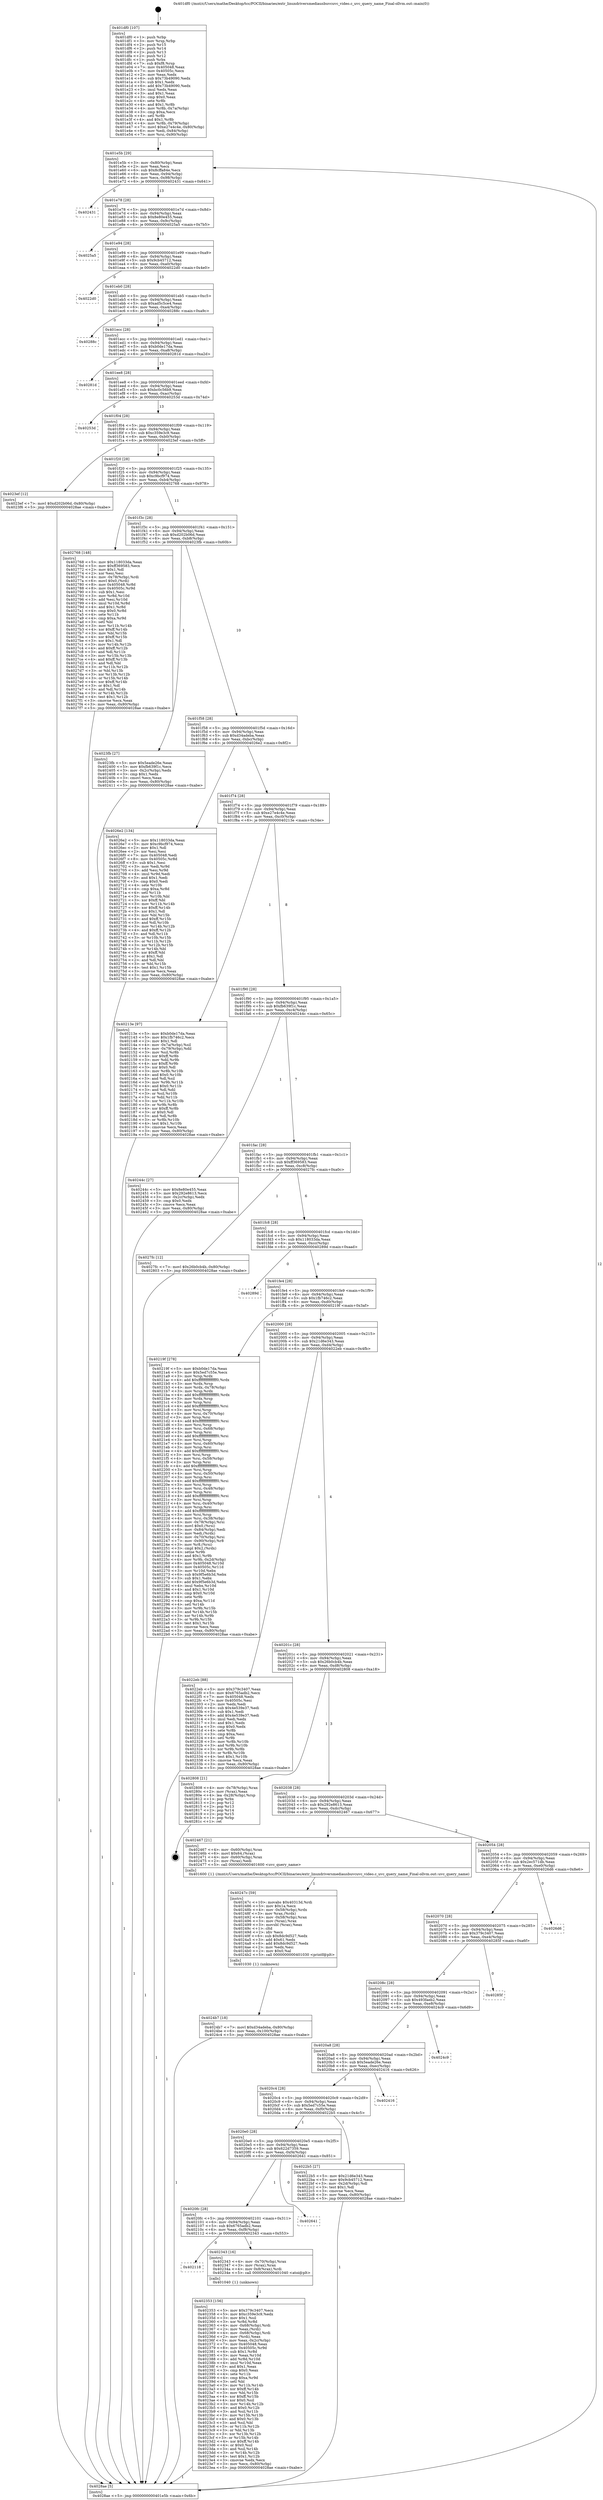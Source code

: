 digraph "0x401df0" {
  label = "0x401df0 (/mnt/c/Users/mathe/Desktop/tcc/POCII/binaries/extr_linuxdriversmediausbuvcuvc_video.c_uvc_query_name_Final-ollvm.out::main(0))"
  labelloc = "t"
  node[shape=record]

  Entry [label="",width=0.3,height=0.3,shape=circle,fillcolor=black,style=filled]
  "0x401e5b" [label="{
     0x401e5b [29]\l
     | [instrs]\l
     &nbsp;&nbsp;0x401e5b \<+3\>: mov -0x80(%rbp),%eax\l
     &nbsp;&nbsp;0x401e5e \<+2\>: mov %eax,%ecx\l
     &nbsp;&nbsp;0x401e60 \<+6\>: sub $0x8cffa84e,%ecx\l
     &nbsp;&nbsp;0x401e66 \<+6\>: mov %eax,-0x94(%rbp)\l
     &nbsp;&nbsp;0x401e6c \<+6\>: mov %ecx,-0x98(%rbp)\l
     &nbsp;&nbsp;0x401e72 \<+6\>: je 0000000000402431 \<main+0x641\>\l
  }"]
  "0x402431" [label="{
     0x402431\l
  }", style=dashed]
  "0x401e78" [label="{
     0x401e78 [28]\l
     | [instrs]\l
     &nbsp;&nbsp;0x401e78 \<+5\>: jmp 0000000000401e7d \<main+0x8d\>\l
     &nbsp;&nbsp;0x401e7d \<+6\>: mov -0x94(%rbp),%eax\l
     &nbsp;&nbsp;0x401e83 \<+5\>: sub $0x8e80e455,%eax\l
     &nbsp;&nbsp;0x401e88 \<+6\>: mov %eax,-0x9c(%rbp)\l
     &nbsp;&nbsp;0x401e8e \<+6\>: je 00000000004025a5 \<main+0x7b5\>\l
  }"]
  Exit [label="",width=0.3,height=0.3,shape=circle,fillcolor=black,style=filled,peripheries=2]
  "0x4025a5" [label="{
     0x4025a5\l
  }", style=dashed]
  "0x401e94" [label="{
     0x401e94 [28]\l
     | [instrs]\l
     &nbsp;&nbsp;0x401e94 \<+5\>: jmp 0000000000401e99 \<main+0xa9\>\l
     &nbsp;&nbsp;0x401e99 \<+6\>: mov -0x94(%rbp),%eax\l
     &nbsp;&nbsp;0x401e9f \<+5\>: sub $0x9cb45712,%eax\l
     &nbsp;&nbsp;0x401ea4 \<+6\>: mov %eax,-0xa0(%rbp)\l
     &nbsp;&nbsp;0x401eaa \<+6\>: je 00000000004022d0 \<main+0x4e0\>\l
  }"]
  "0x4024b7" [label="{
     0x4024b7 [18]\l
     | [instrs]\l
     &nbsp;&nbsp;0x4024b7 \<+7\>: movl $0xd34adeba,-0x80(%rbp)\l
     &nbsp;&nbsp;0x4024be \<+6\>: mov %eax,-0x100(%rbp)\l
     &nbsp;&nbsp;0x4024c4 \<+5\>: jmp 00000000004028ae \<main+0xabe\>\l
  }"]
  "0x4022d0" [label="{
     0x4022d0\l
  }", style=dashed]
  "0x401eb0" [label="{
     0x401eb0 [28]\l
     | [instrs]\l
     &nbsp;&nbsp;0x401eb0 \<+5\>: jmp 0000000000401eb5 \<main+0xc5\>\l
     &nbsp;&nbsp;0x401eb5 \<+6\>: mov -0x94(%rbp),%eax\l
     &nbsp;&nbsp;0x401ebb \<+5\>: sub $0xad5c5ce4,%eax\l
     &nbsp;&nbsp;0x401ec0 \<+6\>: mov %eax,-0xa4(%rbp)\l
     &nbsp;&nbsp;0x401ec6 \<+6\>: je 000000000040288c \<main+0xa9c\>\l
  }"]
  "0x40247c" [label="{
     0x40247c [59]\l
     | [instrs]\l
     &nbsp;&nbsp;0x40247c \<+10\>: movabs $0x40313d,%rdi\l
     &nbsp;&nbsp;0x402486 \<+5\>: mov $0x1a,%ecx\l
     &nbsp;&nbsp;0x40248b \<+4\>: mov -0x58(%rbp),%rdx\l
     &nbsp;&nbsp;0x40248f \<+3\>: mov %rax,(%rdx)\l
     &nbsp;&nbsp;0x402492 \<+4\>: mov -0x58(%rbp),%rax\l
     &nbsp;&nbsp;0x402496 \<+3\>: mov (%rax),%rax\l
     &nbsp;&nbsp;0x402499 \<+3\>: movsbl (%rax),%eax\l
     &nbsp;&nbsp;0x40249c \<+1\>: cltd\l
     &nbsp;&nbsp;0x40249d \<+2\>: idiv %ecx\l
     &nbsp;&nbsp;0x40249f \<+6\>: sub $0x8dc9d527,%edx\l
     &nbsp;&nbsp;0x4024a5 \<+3\>: add $0x61,%edx\l
     &nbsp;&nbsp;0x4024a8 \<+6\>: add $0x8dc9d527,%edx\l
     &nbsp;&nbsp;0x4024ae \<+2\>: mov %edx,%esi\l
     &nbsp;&nbsp;0x4024b0 \<+2\>: mov $0x0,%al\l
     &nbsp;&nbsp;0x4024b2 \<+5\>: call 0000000000401030 \<printf@plt\>\l
     | [calls]\l
     &nbsp;&nbsp;0x401030 \{1\} (unknown)\l
  }"]
  "0x40288c" [label="{
     0x40288c\l
  }", style=dashed]
  "0x401ecc" [label="{
     0x401ecc [28]\l
     | [instrs]\l
     &nbsp;&nbsp;0x401ecc \<+5\>: jmp 0000000000401ed1 \<main+0xe1\>\l
     &nbsp;&nbsp;0x401ed1 \<+6\>: mov -0x94(%rbp),%eax\l
     &nbsp;&nbsp;0x401ed7 \<+5\>: sub $0xb0de17da,%eax\l
     &nbsp;&nbsp;0x401edc \<+6\>: mov %eax,-0xa8(%rbp)\l
     &nbsp;&nbsp;0x401ee2 \<+6\>: je 000000000040281d \<main+0xa2d\>\l
  }"]
  "0x402353" [label="{
     0x402353 [156]\l
     | [instrs]\l
     &nbsp;&nbsp;0x402353 \<+5\>: mov $0x379c3407,%ecx\l
     &nbsp;&nbsp;0x402358 \<+5\>: mov $0xc359e3c9,%edx\l
     &nbsp;&nbsp;0x40235d \<+3\>: mov $0x1,%sil\l
     &nbsp;&nbsp;0x402360 \<+3\>: xor %r8d,%r8d\l
     &nbsp;&nbsp;0x402363 \<+4\>: mov -0x68(%rbp),%rdi\l
     &nbsp;&nbsp;0x402367 \<+2\>: mov %eax,(%rdi)\l
     &nbsp;&nbsp;0x402369 \<+4\>: mov -0x68(%rbp),%rdi\l
     &nbsp;&nbsp;0x40236d \<+2\>: mov (%rdi),%eax\l
     &nbsp;&nbsp;0x40236f \<+3\>: mov %eax,-0x2c(%rbp)\l
     &nbsp;&nbsp;0x402372 \<+7\>: mov 0x405048,%eax\l
     &nbsp;&nbsp;0x402379 \<+8\>: mov 0x40505c,%r9d\l
     &nbsp;&nbsp;0x402381 \<+4\>: sub $0x1,%r8d\l
     &nbsp;&nbsp;0x402385 \<+3\>: mov %eax,%r10d\l
     &nbsp;&nbsp;0x402388 \<+3\>: add %r8d,%r10d\l
     &nbsp;&nbsp;0x40238b \<+4\>: imul %r10d,%eax\l
     &nbsp;&nbsp;0x40238f \<+3\>: and $0x1,%eax\l
     &nbsp;&nbsp;0x402392 \<+3\>: cmp $0x0,%eax\l
     &nbsp;&nbsp;0x402395 \<+4\>: sete %r11b\l
     &nbsp;&nbsp;0x402399 \<+4\>: cmp $0xa,%r9d\l
     &nbsp;&nbsp;0x40239d \<+3\>: setl %bl\l
     &nbsp;&nbsp;0x4023a0 \<+3\>: mov %r11b,%r14b\l
     &nbsp;&nbsp;0x4023a3 \<+4\>: xor $0xff,%r14b\l
     &nbsp;&nbsp;0x4023a7 \<+3\>: mov %bl,%r15b\l
     &nbsp;&nbsp;0x4023aa \<+4\>: xor $0xff,%r15b\l
     &nbsp;&nbsp;0x4023ae \<+4\>: xor $0x0,%sil\l
     &nbsp;&nbsp;0x4023b2 \<+3\>: mov %r14b,%r12b\l
     &nbsp;&nbsp;0x4023b5 \<+4\>: and $0x0,%r12b\l
     &nbsp;&nbsp;0x4023b9 \<+3\>: and %sil,%r11b\l
     &nbsp;&nbsp;0x4023bc \<+3\>: mov %r15b,%r13b\l
     &nbsp;&nbsp;0x4023bf \<+4\>: and $0x0,%r13b\l
     &nbsp;&nbsp;0x4023c3 \<+3\>: and %sil,%bl\l
     &nbsp;&nbsp;0x4023c6 \<+3\>: or %r11b,%r12b\l
     &nbsp;&nbsp;0x4023c9 \<+3\>: or %bl,%r13b\l
     &nbsp;&nbsp;0x4023cc \<+3\>: xor %r13b,%r12b\l
     &nbsp;&nbsp;0x4023cf \<+3\>: or %r15b,%r14b\l
     &nbsp;&nbsp;0x4023d2 \<+4\>: xor $0xff,%r14b\l
     &nbsp;&nbsp;0x4023d6 \<+4\>: or $0x0,%sil\l
     &nbsp;&nbsp;0x4023da \<+3\>: and %sil,%r14b\l
     &nbsp;&nbsp;0x4023dd \<+3\>: or %r14b,%r12b\l
     &nbsp;&nbsp;0x4023e0 \<+4\>: test $0x1,%r12b\l
     &nbsp;&nbsp;0x4023e4 \<+3\>: cmovne %edx,%ecx\l
     &nbsp;&nbsp;0x4023e7 \<+3\>: mov %ecx,-0x80(%rbp)\l
     &nbsp;&nbsp;0x4023ea \<+5\>: jmp 00000000004028ae \<main+0xabe\>\l
  }"]
  "0x40281d" [label="{
     0x40281d\l
  }", style=dashed]
  "0x401ee8" [label="{
     0x401ee8 [28]\l
     | [instrs]\l
     &nbsp;&nbsp;0x401ee8 \<+5\>: jmp 0000000000401eed \<main+0xfd\>\l
     &nbsp;&nbsp;0x401eed \<+6\>: mov -0x94(%rbp),%eax\l
     &nbsp;&nbsp;0x401ef3 \<+5\>: sub $0xbc0c56b9,%eax\l
     &nbsp;&nbsp;0x401ef8 \<+6\>: mov %eax,-0xac(%rbp)\l
     &nbsp;&nbsp;0x401efe \<+6\>: je 000000000040253d \<main+0x74d\>\l
  }"]
  "0x402118" [label="{
     0x402118\l
  }", style=dashed]
  "0x40253d" [label="{
     0x40253d\l
  }", style=dashed]
  "0x401f04" [label="{
     0x401f04 [28]\l
     | [instrs]\l
     &nbsp;&nbsp;0x401f04 \<+5\>: jmp 0000000000401f09 \<main+0x119\>\l
     &nbsp;&nbsp;0x401f09 \<+6\>: mov -0x94(%rbp),%eax\l
     &nbsp;&nbsp;0x401f0f \<+5\>: sub $0xc359e3c9,%eax\l
     &nbsp;&nbsp;0x401f14 \<+6\>: mov %eax,-0xb0(%rbp)\l
     &nbsp;&nbsp;0x401f1a \<+6\>: je 00000000004023ef \<main+0x5ff\>\l
  }"]
  "0x402343" [label="{
     0x402343 [16]\l
     | [instrs]\l
     &nbsp;&nbsp;0x402343 \<+4\>: mov -0x70(%rbp),%rax\l
     &nbsp;&nbsp;0x402347 \<+3\>: mov (%rax),%rax\l
     &nbsp;&nbsp;0x40234a \<+4\>: mov 0x8(%rax),%rdi\l
     &nbsp;&nbsp;0x40234e \<+5\>: call 0000000000401040 \<atoi@plt\>\l
     | [calls]\l
     &nbsp;&nbsp;0x401040 \{1\} (unknown)\l
  }"]
  "0x4023ef" [label="{
     0x4023ef [12]\l
     | [instrs]\l
     &nbsp;&nbsp;0x4023ef \<+7\>: movl $0xd202b06d,-0x80(%rbp)\l
     &nbsp;&nbsp;0x4023f6 \<+5\>: jmp 00000000004028ae \<main+0xabe\>\l
  }"]
  "0x401f20" [label="{
     0x401f20 [28]\l
     | [instrs]\l
     &nbsp;&nbsp;0x401f20 \<+5\>: jmp 0000000000401f25 \<main+0x135\>\l
     &nbsp;&nbsp;0x401f25 \<+6\>: mov -0x94(%rbp),%eax\l
     &nbsp;&nbsp;0x401f2b \<+5\>: sub $0xc9bcf974,%eax\l
     &nbsp;&nbsp;0x401f30 \<+6\>: mov %eax,-0xb4(%rbp)\l
     &nbsp;&nbsp;0x401f36 \<+6\>: je 0000000000402768 \<main+0x978\>\l
  }"]
  "0x4020fc" [label="{
     0x4020fc [28]\l
     | [instrs]\l
     &nbsp;&nbsp;0x4020fc \<+5\>: jmp 0000000000402101 \<main+0x311\>\l
     &nbsp;&nbsp;0x402101 \<+6\>: mov -0x94(%rbp),%eax\l
     &nbsp;&nbsp;0x402107 \<+5\>: sub $0x6765adb2,%eax\l
     &nbsp;&nbsp;0x40210c \<+6\>: mov %eax,-0xf8(%rbp)\l
     &nbsp;&nbsp;0x402112 \<+6\>: je 0000000000402343 \<main+0x553\>\l
  }"]
  "0x402768" [label="{
     0x402768 [148]\l
     | [instrs]\l
     &nbsp;&nbsp;0x402768 \<+5\>: mov $0x118033da,%eax\l
     &nbsp;&nbsp;0x40276d \<+5\>: mov $0xff369583,%ecx\l
     &nbsp;&nbsp;0x402772 \<+2\>: mov $0x1,%dl\l
     &nbsp;&nbsp;0x402774 \<+2\>: xor %esi,%esi\l
     &nbsp;&nbsp;0x402776 \<+4\>: mov -0x78(%rbp),%rdi\l
     &nbsp;&nbsp;0x40277a \<+6\>: movl $0x0,(%rdi)\l
     &nbsp;&nbsp;0x402780 \<+8\>: mov 0x405048,%r8d\l
     &nbsp;&nbsp;0x402788 \<+8\>: mov 0x40505c,%r9d\l
     &nbsp;&nbsp;0x402790 \<+3\>: sub $0x1,%esi\l
     &nbsp;&nbsp;0x402793 \<+3\>: mov %r8d,%r10d\l
     &nbsp;&nbsp;0x402796 \<+3\>: add %esi,%r10d\l
     &nbsp;&nbsp;0x402799 \<+4\>: imul %r10d,%r8d\l
     &nbsp;&nbsp;0x40279d \<+4\>: and $0x1,%r8d\l
     &nbsp;&nbsp;0x4027a1 \<+4\>: cmp $0x0,%r8d\l
     &nbsp;&nbsp;0x4027a5 \<+4\>: sete %r11b\l
     &nbsp;&nbsp;0x4027a9 \<+4\>: cmp $0xa,%r9d\l
     &nbsp;&nbsp;0x4027ad \<+3\>: setl %bl\l
     &nbsp;&nbsp;0x4027b0 \<+3\>: mov %r11b,%r14b\l
     &nbsp;&nbsp;0x4027b3 \<+4\>: xor $0xff,%r14b\l
     &nbsp;&nbsp;0x4027b7 \<+3\>: mov %bl,%r15b\l
     &nbsp;&nbsp;0x4027ba \<+4\>: xor $0xff,%r15b\l
     &nbsp;&nbsp;0x4027be \<+3\>: xor $0x1,%dl\l
     &nbsp;&nbsp;0x4027c1 \<+3\>: mov %r14b,%r12b\l
     &nbsp;&nbsp;0x4027c4 \<+4\>: and $0xff,%r12b\l
     &nbsp;&nbsp;0x4027c8 \<+3\>: and %dl,%r11b\l
     &nbsp;&nbsp;0x4027cb \<+3\>: mov %r15b,%r13b\l
     &nbsp;&nbsp;0x4027ce \<+4\>: and $0xff,%r13b\l
     &nbsp;&nbsp;0x4027d2 \<+2\>: and %dl,%bl\l
     &nbsp;&nbsp;0x4027d4 \<+3\>: or %r11b,%r12b\l
     &nbsp;&nbsp;0x4027d7 \<+3\>: or %bl,%r13b\l
     &nbsp;&nbsp;0x4027da \<+3\>: xor %r13b,%r12b\l
     &nbsp;&nbsp;0x4027dd \<+3\>: or %r15b,%r14b\l
     &nbsp;&nbsp;0x4027e0 \<+4\>: xor $0xff,%r14b\l
     &nbsp;&nbsp;0x4027e4 \<+3\>: or $0x1,%dl\l
     &nbsp;&nbsp;0x4027e7 \<+3\>: and %dl,%r14b\l
     &nbsp;&nbsp;0x4027ea \<+3\>: or %r14b,%r12b\l
     &nbsp;&nbsp;0x4027ed \<+4\>: test $0x1,%r12b\l
     &nbsp;&nbsp;0x4027f1 \<+3\>: cmovne %ecx,%eax\l
     &nbsp;&nbsp;0x4027f4 \<+3\>: mov %eax,-0x80(%rbp)\l
     &nbsp;&nbsp;0x4027f7 \<+5\>: jmp 00000000004028ae \<main+0xabe\>\l
  }"]
  "0x401f3c" [label="{
     0x401f3c [28]\l
     | [instrs]\l
     &nbsp;&nbsp;0x401f3c \<+5\>: jmp 0000000000401f41 \<main+0x151\>\l
     &nbsp;&nbsp;0x401f41 \<+6\>: mov -0x94(%rbp),%eax\l
     &nbsp;&nbsp;0x401f47 \<+5\>: sub $0xd202b06d,%eax\l
     &nbsp;&nbsp;0x401f4c \<+6\>: mov %eax,-0xb8(%rbp)\l
     &nbsp;&nbsp;0x401f52 \<+6\>: je 00000000004023fb \<main+0x60b\>\l
  }"]
  "0x402641" [label="{
     0x402641\l
  }", style=dashed]
  "0x4023fb" [label="{
     0x4023fb [27]\l
     | [instrs]\l
     &nbsp;&nbsp;0x4023fb \<+5\>: mov $0x5eade26e,%eax\l
     &nbsp;&nbsp;0x402400 \<+5\>: mov $0xfb639f1c,%ecx\l
     &nbsp;&nbsp;0x402405 \<+3\>: mov -0x2c(%rbp),%edx\l
     &nbsp;&nbsp;0x402408 \<+3\>: cmp $0x1,%edx\l
     &nbsp;&nbsp;0x40240b \<+3\>: cmovl %ecx,%eax\l
     &nbsp;&nbsp;0x40240e \<+3\>: mov %eax,-0x80(%rbp)\l
     &nbsp;&nbsp;0x402411 \<+5\>: jmp 00000000004028ae \<main+0xabe\>\l
  }"]
  "0x401f58" [label="{
     0x401f58 [28]\l
     | [instrs]\l
     &nbsp;&nbsp;0x401f58 \<+5\>: jmp 0000000000401f5d \<main+0x16d\>\l
     &nbsp;&nbsp;0x401f5d \<+6\>: mov -0x94(%rbp),%eax\l
     &nbsp;&nbsp;0x401f63 \<+5\>: sub $0xd34adeba,%eax\l
     &nbsp;&nbsp;0x401f68 \<+6\>: mov %eax,-0xbc(%rbp)\l
     &nbsp;&nbsp;0x401f6e \<+6\>: je 00000000004026e2 \<main+0x8f2\>\l
  }"]
  "0x4020e0" [label="{
     0x4020e0 [28]\l
     | [instrs]\l
     &nbsp;&nbsp;0x4020e0 \<+5\>: jmp 00000000004020e5 \<main+0x2f5\>\l
     &nbsp;&nbsp;0x4020e5 \<+6\>: mov -0x94(%rbp),%eax\l
     &nbsp;&nbsp;0x4020eb \<+5\>: sub $0x622d7359,%eax\l
     &nbsp;&nbsp;0x4020f0 \<+6\>: mov %eax,-0xf4(%rbp)\l
     &nbsp;&nbsp;0x4020f6 \<+6\>: je 0000000000402641 \<main+0x851\>\l
  }"]
  "0x4026e2" [label="{
     0x4026e2 [134]\l
     | [instrs]\l
     &nbsp;&nbsp;0x4026e2 \<+5\>: mov $0x118033da,%eax\l
     &nbsp;&nbsp;0x4026e7 \<+5\>: mov $0xc9bcf974,%ecx\l
     &nbsp;&nbsp;0x4026ec \<+2\>: mov $0x1,%dl\l
     &nbsp;&nbsp;0x4026ee \<+2\>: xor %esi,%esi\l
     &nbsp;&nbsp;0x4026f0 \<+7\>: mov 0x405048,%edi\l
     &nbsp;&nbsp;0x4026f7 \<+8\>: mov 0x40505c,%r8d\l
     &nbsp;&nbsp;0x4026ff \<+3\>: sub $0x1,%esi\l
     &nbsp;&nbsp;0x402702 \<+3\>: mov %edi,%r9d\l
     &nbsp;&nbsp;0x402705 \<+3\>: add %esi,%r9d\l
     &nbsp;&nbsp;0x402708 \<+4\>: imul %r9d,%edi\l
     &nbsp;&nbsp;0x40270c \<+3\>: and $0x1,%edi\l
     &nbsp;&nbsp;0x40270f \<+3\>: cmp $0x0,%edi\l
     &nbsp;&nbsp;0x402712 \<+4\>: sete %r10b\l
     &nbsp;&nbsp;0x402716 \<+4\>: cmp $0xa,%r8d\l
     &nbsp;&nbsp;0x40271a \<+4\>: setl %r11b\l
     &nbsp;&nbsp;0x40271e \<+3\>: mov %r10b,%bl\l
     &nbsp;&nbsp;0x402721 \<+3\>: xor $0xff,%bl\l
     &nbsp;&nbsp;0x402724 \<+3\>: mov %r11b,%r14b\l
     &nbsp;&nbsp;0x402727 \<+4\>: xor $0xff,%r14b\l
     &nbsp;&nbsp;0x40272b \<+3\>: xor $0x1,%dl\l
     &nbsp;&nbsp;0x40272e \<+3\>: mov %bl,%r15b\l
     &nbsp;&nbsp;0x402731 \<+4\>: and $0xff,%r15b\l
     &nbsp;&nbsp;0x402735 \<+3\>: and %dl,%r10b\l
     &nbsp;&nbsp;0x402738 \<+3\>: mov %r14b,%r12b\l
     &nbsp;&nbsp;0x40273b \<+4\>: and $0xff,%r12b\l
     &nbsp;&nbsp;0x40273f \<+3\>: and %dl,%r11b\l
     &nbsp;&nbsp;0x402742 \<+3\>: or %r10b,%r15b\l
     &nbsp;&nbsp;0x402745 \<+3\>: or %r11b,%r12b\l
     &nbsp;&nbsp;0x402748 \<+3\>: xor %r12b,%r15b\l
     &nbsp;&nbsp;0x40274b \<+3\>: or %r14b,%bl\l
     &nbsp;&nbsp;0x40274e \<+3\>: xor $0xff,%bl\l
     &nbsp;&nbsp;0x402751 \<+3\>: or $0x1,%dl\l
     &nbsp;&nbsp;0x402754 \<+2\>: and %dl,%bl\l
     &nbsp;&nbsp;0x402756 \<+3\>: or %bl,%r15b\l
     &nbsp;&nbsp;0x402759 \<+4\>: test $0x1,%r15b\l
     &nbsp;&nbsp;0x40275d \<+3\>: cmovne %ecx,%eax\l
     &nbsp;&nbsp;0x402760 \<+3\>: mov %eax,-0x80(%rbp)\l
     &nbsp;&nbsp;0x402763 \<+5\>: jmp 00000000004028ae \<main+0xabe\>\l
  }"]
  "0x401f74" [label="{
     0x401f74 [28]\l
     | [instrs]\l
     &nbsp;&nbsp;0x401f74 \<+5\>: jmp 0000000000401f79 \<main+0x189\>\l
     &nbsp;&nbsp;0x401f79 \<+6\>: mov -0x94(%rbp),%eax\l
     &nbsp;&nbsp;0x401f7f \<+5\>: sub $0xe27e4c4e,%eax\l
     &nbsp;&nbsp;0x401f84 \<+6\>: mov %eax,-0xc0(%rbp)\l
     &nbsp;&nbsp;0x401f8a \<+6\>: je 000000000040213e \<main+0x34e\>\l
  }"]
  "0x4022b5" [label="{
     0x4022b5 [27]\l
     | [instrs]\l
     &nbsp;&nbsp;0x4022b5 \<+5\>: mov $0x21d6e343,%eax\l
     &nbsp;&nbsp;0x4022ba \<+5\>: mov $0x9cb45712,%ecx\l
     &nbsp;&nbsp;0x4022bf \<+3\>: mov -0x2d(%rbp),%dl\l
     &nbsp;&nbsp;0x4022c2 \<+3\>: test $0x1,%dl\l
     &nbsp;&nbsp;0x4022c5 \<+3\>: cmovne %ecx,%eax\l
     &nbsp;&nbsp;0x4022c8 \<+3\>: mov %eax,-0x80(%rbp)\l
     &nbsp;&nbsp;0x4022cb \<+5\>: jmp 00000000004028ae \<main+0xabe\>\l
  }"]
  "0x40213e" [label="{
     0x40213e [97]\l
     | [instrs]\l
     &nbsp;&nbsp;0x40213e \<+5\>: mov $0xb0de17da,%eax\l
     &nbsp;&nbsp;0x402143 \<+5\>: mov $0x1fb746c2,%ecx\l
     &nbsp;&nbsp;0x402148 \<+2\>: mov $0x1,%dl\l
     &nbsp;&nbsp;0x40214a \<+4\>: mov -0x7a(%rbp),%sil\l
     &nbsp;&nbsp;0x40214e \<+4\>: mov -0x79(%rbp),%dil\l
     &nbsp;&nbsp;0x402152 \<+3\>: mov %sil,%r8b\l
     &nbsp;&nbsp;0x402155 \<+4\>: xor $0xff,%r8b\l
     &nbsp;&nbsp;0x402159 \<+3\>: mov %dil,%r9b\l
     &nbsp;&nbsp;0x40215c \<+4\>: xor $0xff,%r9b\l
     &nbsp;&nbsp;0x402160 \<+3\>: xor $0x0,%dl\l
     &nbsp;&nbsp;0x402163 \<+3\>: mov %r8b,%r10b\l
     &nbsp;&nbsp;0x402166 \<+4\>: and $0x0,%r10b\l
     &nbsp;&nbsp;0x40216a \<+3\>: and %dl,%sil\l
     &nbsp;&nbsp;0x40216d \<+3\>: mov %r9b,%r11b\l
     &nbsp;&nbsp;0x402170 \<+4\>: and $0x0,%r11b\l
     &nbsp;&nbsp;0x402174 \<+3\>: and %dl,%dil\l
     &nbsp;&nbsp;0x402177 \<+3\>: or %sil,%r10b\l
     &nbsp;&nbsp;0x40217a \<+3\>: or %dil,%r11b\l
     &nbsp;&nbsp;0x40217d \<+3\>: xor %r11b,%r10b\l
     &nbsp;&nbsp;0x402180 \<+3\>: or %r9b,%r8b\l
     &nbsp;&nbsp;0x402183 \<+4\>: xor $0xff,%r8b\l
     &nbsp;&nbsp;0x402187 \<+3\>: or $0x0,%dl\l
     &nbsp;&nbsp;0x40218a \<+3\>: and %dl,%r8b\l
     &nbsp;&nbsp;0x40218d \<+3\>: or %r8b,%r10b\l
     &nbsp;&nbsp;0x402190 \<+4\>: test $0x1,%r10b\l
     &nbsp;&nbsp;0x402194 \<+3\>: cmovne %ecx,%eax\l
     &nbsp;&nbsp;0x402197 \<+3\>: mov %eax,-0x80(%rbp)\l
     &nbsp;&nbsp;0x40219a \<+5\>: jmp 00000000004028ae \<main+0xabe\>\l
  }"]
  "0x401f90" [label="{
     0x401f90 [28]\l
     | [instrs]\l
     &nbsp;&nbsp;0x401f90 \<+5\>: jmp 0000000000401f95 \<main+0x1a5\>\l
     &nbsp;&nbsp;0x401f95 \<+6\>: mov -0x94(%rbp),%eax\l
     &nbsp;&nbsp;0x401f9b \<+5\>: sub $0xfb639f1c,%eax\l
     &nbsp;&nbsp;0x401fa0 \<+6\>: mov %eax,-0xc4(%rbp)\l
     &nbsp;&nbsp;0x401fa6 \<+6\>: je 000000000040244c \<main+0x65c\>\l
  }"]
  "0x4028ae" [label="{
     0x4028ae [5]\l
     | [instrs]\l
     &nbsp;&nbsp;0x4028ae \<+5\>: jmp 0000000000401e5b \<main+0x6b\>\l
  }"]
  "0x401df0" [label="{
     0x401df0 [107]\l
     | [instrs]\l
     &nbsp;&nbsp;0x401df0 \<+1\>: push %rbp\l
     &nbsp;&nbsp;0x401df1 \<+3\>: mov %rsp,%rbp\l
     &nbsp;&nbsp;0x401df4 \<+2\>: push %r15\l
     &nbsp;&nbsp;0x401df6 \<+2\>: push %r14\l
     &nbsp;&nbsp;0x401df8 \<+2\>: push %r13\l
     &nbsp;&nbsp;0x401dfa \<+2\>: push %r12\l
     &nbsp;&nbsp;0x401dfc \<+1\>: push %rbx\l
     &nbsp;&nbsp;0x401dfd \<+7\>: sub $0xf8,%rsp\l
     &nbsp;&nbsp;0x401e04 \<+7\>: mov 0x405048,%eax\l
     &nbsp;&nbsp;0x401e0b \<+7\>: mov 0x40505c,%ecx\l
     &nbsp;&nbsp;0x401e12 \<+2\>: mov %eax,%edx\l
     &nbsp;&nbsp;0x401e14 \<+6\>: sub $0x73b49090,%edx\l
     &nbsp;&nbsp;0x401e1a \<+3\>: sub $0x1,%edx\l
     &nbsp;&nbsp;0x401e1d \<+6\>: add $0x73b49090,%edx\l
     &nbsp;&nbsp;0x401e23 \<+3\>: imul %edx,%eax\l
     &nbsp;&nbsp;0x401e26 \<+3\>: and $0x1,%eax\l
     &nbsp;&nbsp;0x401e29 \<+3\>: cmp $0x0,%eax\l
     &nbsp;&nbsp;0x401e2c \<+4\>: sete %r8b\l
     &nbsp;&nbsp;0x401e30 \<+4\>: and $0x1,%r8b\l
     &nbsp;&nbsp;0x401e34 \<+4\>: mov %r8b,-0x7a(%rbp)\l
     &nbsp;&nbsp;0x401e38 \<+3\>: cmp $0xa,%ecx\l
     &nbsp;&nbsp;0x401e3b \<+4\>: setl %r8b\l
     &nbsp;&nbsp;0x401e3f \<+4\>: and $0x1,%r8b\l
     &nbsp;&nbsp;0x401e43 \<+4\>: mov %r8b,-0x79(%rbp)\l
     &nbsp;&nbsp;0x401e47 \<+7\>: movl $0xe27e4c4e,-0x80(%rbp)\l
     &nbsp;&nbsp;0x401e4e \<+6\>: mov %edi,-0x84(%rbp)\l
     &nbsp;&nbsp;0x401e54 \<+7\>: mov %rsi,-0x90(%rbp)\l
  }"]
  "0x4020c4" [label="{
     0x4020c4 [28]\l
     | [instrs]\l
     &nbsp;&nbsp;0x4020c4 \<+5\>: jmp 00000000004020c9 \<main+0x2d9\>\l
     &nbsp;&nbsp;0x4020c9 \<+6\>: mov -0x94(%rbp),%eax\l
     &nbsp;&nbsp;0x4020cf \<+5\>: sub $0x5ed7c55e,%eax\l
     &nbsp;&nbsp;0x4020d4 \<+6\>: mov %eax,-0xf0(%rbp)\l
     &nbsp;&nbsp;0x4020da \<+6\>: je 00000000004022b5 \<main+0x4c5\>\l
  }"]
  "0x40244c" [label="{
     0x40244c [27]\l
     | [instrs]\l
     &nbsp;&nbsp;0x40244c \<+5\>: mov $0x8e80e455,%eax\l
     &nbsp;&nbsp;0x402451 \<+5\>: mov $0x292e8613,%ecx\l
     &nbsp;&nbsp;0x402456 \<+3\>: mov -0x2c(%rbp),%edx\l
     &nbsp;&nbsp;0x402459 \<+3\>: cmp $0x0,%edx\l
     &nbsp;&nbsp;0x40245c \<+3\>: cmove %ecx,%eax\l
     &nbsp;&nbsp;0x40245f \<+3\>: mov %eax,-0x80(%rbp)\l
     &nbsp;&nbsp;0x402462 \<+5\>: jmp 00000000004028ae \<main+0xabe\>\l
  }"]
  "0x401fac" [label="{
     0x401fac [28]\l
     | [instrs]\l
     &nbsp;&nbsp;0x401fac \<+5\>: jmp 0000000000401fb1 \<main+0x1c1\>\l
     &nbsp;&nbsp;0x401fb1 \<+6\>: mov -0x94(%rbp),%eax\l
     &nbsp;&nbsp;0x401fb7 \<+5\>: sub $0xff369583,%eax\l
     &nbsp;&nbsp;0x401fbc \<+6\>: mov %eax,-0xc8(%rbp)\l
     &nbsp;&nbsp;0x401fc2 \<+6\>: je 00000000004027fc \<main+0xa0c\>\l
  }"]
  "0x402416" [label="{
     0x402416\l
  }", style=dashed]
  "0x4027fc" [label="{
     0x4027fc [12]\l
     | [instrs]\l
     &nbsp;&nbsp;0x4027fc \<+7\>: movl $0x26b0cb4b,-0x80(%rbp)\l
     &nbsp;&nbsp;0x402803 \<+5\>: jmp 00000000004028ae \<main+0xabe\>\l
  }"]
  "0x401fc8" [label="{
     0x401fc8 [28]\l
     | [instrs]\l
     &nbsp;&nbsp;0x401fc8 \<+5\>: jmp 0000000000401fcd \<main+0x1dd\>\l
     &nbsp;&nbsp;0x401fcd \<+6\>: mov -0x94(%rbp),%eax\l
     &nbsp;&nbsp;0x401fd3 \<+5\>: sub $0x118033da,%eax\l
     &nbsp;&nbsp;0x401fd8 \<+6\>: mov %eax,-0xcc(%rbp)\l
     &nbsp;&nbsp;0x401fde \<+6\>: je 000000000040289d \<main+0xaad\>\l
  }"]
  "0x4020a8" [label="{
     0x4020a8 [28]\l
     | [instrs]\l
     &nbsp;&nbsp;0x4020a8 \<+5\>: jmp 00000000004020ad \<main+0x2bd\>\l
     &nbsp;&nbsp;0x4020ad \<+6\>: mov -0x94(%rbp),%eax\l
     &nbsp;&nbsp;0x4020b3 \<+5\>: sub $0x5eade26e,%eax\l
     &nbsp;&nbsp;0x4020b8 \<+6\>: mov %eax,-0xec(%rbp)\l
     &nbsp;&nbsp;0x4020be \<+6\>: je 0000000000402416 \<main+0x626\>\l
  }"]
  "0x40289d" [label="{
     0x40289d\l
  }", style=dashed]
  "0x401fe4" [label="{
     0x401fe4 [28]\l
     | [instrs]\l
     &nbsp;&nbsp;0x401fe4 \<+5\>: jmp 0000000000401fe9 \<main+0x1f9\>\l
     &nbsp;&nbsp;0x401fe9 \<+6\>: mov -0x94(%rbp),%eax\l
     &nbsp;&nbsp;0x401fef \<+5\>: sub $0x1fb746c2,%eax\l
     &nbsp;&nbsp;0x401ff4 \<+6\>: mov %eax,-0xd0(%rbp)\l
     &nbsp;&nbsp;0x401ffa \<+6\>: je 000000000040219f \<main+0x3af\>\l
  }"]
  "0x4024c9" [label="{
     0x4024c9\l
  }", style=dashed]
  "0x40219f" [label="{
     0x40219f [278]\l
     | [instrs]\l
     &nbsp;&nbsp;0x40219f \<+5\>: mov $0xb0de17da,%eax\l
     &nbsp;&nbsp;0x4021a4 \<+5\>: mov $0x5ed7c55e,%ecx\l
     &nbsp;&nbsp;0x4021a9 \<+3\>: mov %rsp,%rdx\l
     &nbsp;&nbsp;0x4021ac \<+4\>: add $0xfffffffffffffff0,%rdx\l
     &nbsp;&nbsp;0x4021b0 \<+3\>: mov %rdx,%rsp\l
     &nbsp;&nbsp;0x4021b3 \<+4\>: mov %rdx,-0x78(%rbp)\l
     &nbsp;&nbsp;0x4021b7 \<+3\>: mov %rsp,%rdx\l
     &nbsp;&nbsp;0x4021ba \<+4\>: add $0xfffffffffffffff0,%rdx\l
     &nbsp;&nbsp;0x4021be \<+3\>: mov %rdx,%rsp\l
     &nbsp;&nbsp;0x4021c1 \<+3\>: mov %rsp,%rsi\l
     &nbsp;&nbsp;0x4021c4 \<+4\>: add $0xfffffffffffffff0,%rsi\l
     &nbsp;&nbsp;0x4021c8 \<+3\>: mov %rsi,%rsp\l
     &nbsp;&nbsp;0x4021cb \<+4\>: mov %rsi,-0x70(%rbp)\l
     &nbsp;&nbsp;0x4021cf \<+3\>: mov %rsp,%rsi\l
     &nbsp;&nbsp;0x4021d2 \<+4\>: add $0xfffffffffffffff0,%rsi\l
     &nbsp;&nbsp;0x4021d6 \<+3\>: mov %rsi,%rsp\l
     &nbsp;&nbsp;0x4021d9 \<+4\>: mov %rsi,-0x68(%rbp)\l
     &nbsp;&nbsp;0x4021dd \<+3\>: mov %rsp,%rsi\l
     &nbsp;&nbsp;0x4021e0 \<+4\>: add $0xfffffffffffffff0,%rsi\l
     &nbsp;&nbsp;0x4021e4 \<+3\>: mov %rsi,%rsp\l
     &nbsp;&nbsp;0x4021e7 \<+4\>: mov %rsi,-0x60(%rbp)\l
     &nbsp;&nbsp;0x4021eb \<+3\>: mov %rsp,%rsi\l
     &nbsp;&nbsp;0x4021ee \<+4\>: add $0xfffffffffffffff0,%rsi\l
     &nbsp;&nbsp;0x4021f2 \<+3\>: mov %rsi,%rsp\l
     &nbsp;&nbsp;0x4021f5 \<+4\>: mov %rsi,-0x58(%rbp)\l
     &nbsp;&nbsp;0x4021f9 \<+3\>: mov %rsp,%rsi\l
     &nbsp;&nbsp;0x4021fc \<+4\>: add $0xfffffffffffffff0,%rsi\l
     &nbsp;&nbsp;0x402200 \<+3\>: mov %rsi,%rsp\l
     &nbsp;&nbsp;0x402203 \<+4\>: mov %rsi,-0x50(%rbp)\l
     &nbsp;&nbsp;0x402207 \<+3\>: mov %rsp,%rsi\l
     &nbsp;&nbsp;0x40220a \<+4\>: add $0xfffffffffffffff0,%rsi\l
     &nbsp;&nbsp;0x40220e \<+3\>: mov %rsi,%rsp\l
     &nbsp;&nbsp;0x402211 \<+4\>: mov %rsi,-0x48(%rbp)\l
     &nbsp;&nbsp;0x402215 \<+3\>: mov %rsp,%rsi\l
     &nbsp;&nbsp;0x402218 \<+4\>: add $0xfffffffffffffff0,%rsi\l
     &nbsp;&nbsp;0x40221c \<+3\>: mov %rsi,%rsp\l
     &nbsp;&nbsp;0x40221f \<+4\>: mov %rsi,-0x40(%rbp)\l
     &nbsp;&nbsp;0x402223 \<+3\>: mov %rsp,%rsi\l
     &nbsp;&nbsp;0x402226 \<+4\>: add $0xfffffffffffffff0,%rsi\l
     &nbsp;&nbsp;0x40222a \<+3\>: mov %rsi,%rsp\l
     &nbsp;&nbsp;0x40222d \<+4\>: mov %rsi,-0x38(%rbp)\l
     &nbsp;&nbsp;0x402231 \<+4\>: mov -0x78(%rbp),%rsi\l
     &nbsp;&nbsp;0x402235 \<+6\>: movl $0x0,(%rsi)\l
     &nbsp;&nbsp;0x40223b \<+6\>: mov -0x84(%rbp),%edi\l
     &nbsp;&nbsp;0x402241 \<+2\>: mov %edi,(%rdx)\l
     &nbsp;&nbsp;0x402243 \<+4\>: mov -0x70(%rbp),%rsi\l
     &nbsp;&nbsp;0x402247 \<+7\>: mov -0x90(%rbp),%r8\l
     &nbsp;&nbsp;0x40224e \<+3\>: mov %r8,(%rsi)\l
     &nbsp;&nbsp;0x402251 \<+3\>: cmpl $0x2,(%rdx)\l
     &nbsp;&nbsp;0x402254 \<+4\>: setne %r9b\l
     &nbsp;&nbsp;0x402258 \<+4\>: and $0x1,%r9b\l
     &nbsp;&nbsp;0x40225c \<+4\>: mov %r9b,-0x2d(%rbp)\l
     &nbsp;&nbsp;0x402260 \<+8\>: mov 0x405048,%r10d\l
     &nbsp;&nbsp;0x402268 \<+8\>: mov 0x40505c,%r11d\l
     &nbsp;&nbsp;0x402270 \<+3\>: mov %r10d,%ebx\l
     &nbsp;&nbsp;0x402273 \<+6\>: sub $0x9f5e6b3d,%ebx\l
     &nbsp;&nbsp;0x402279 \<+3\>: sub $0x1,%ebx\l
     &nbsp;&nbsp;0x40227c \<+6\>: add $0x9f5e6b3d,%ebx\l
     &nbsp;&nbsp;0x402282 \<+4\>: imul %ebx,%r10d\l
     &nbsp;&nbsp;0x402286 \<+4\>: and $0x1,%r10d\l
     &nbsp;&nbsp;0x40228a \<+4\>: cmp $0x0,%r10d\l
     &nbsp;&nbsp;0x40228e \<+4\>: sete %r9b\l
     &nbsp;&nbsp;0x402292 \<+4\>: cmp $0xa,%r11d\l
     &nbsp;&nbsp;0x402296 \<+4\>: setl %r14b\l
     &nbsp;&nbsp;0x40229a \<+3\>: mov %r9b,%r15b\l
     &nbsp;&nbsp;0x40229d \<+3\>: and %r14b,%r15b\l
     &nbsp;&nbsp;0x4022a0 \<+3\>: xor %r14b,%r9b\l
     &nbsp;&nbsp;0x4022a3 \<+3\>: or %r9b,%r15b\l
     &nbsp;&nbsp;0x4022a6 \<+4\>: test $0x1,%r15b\l
     &nbsp;&nbsp;0x4022aa \<+3\>: cmovne %ecx,%eax\l
     &nbsp;&nbsp;0x4022ad \<+3\>: mov %eax,-0x80(%rbp)\l
     &nbsp;&nbsp;0x4022b0 \<+5\>: jmp 00000000004028ae \<main+0xabe\>\l
  }"]
  "0x402000" [label="{
     0x402000 [28]\l
     | [instrs]\l
     &nbsp;&nbsp;0x402000 \<+5\>: jmp 0000000000402005 \<main+0x215\>\l
     &nbsp;&nbsp;0x402005 \<+6\>: mov -0x94(%rbp),%eax\l
     &nbsp;&nbsp;0x40200b \<+5\>: sub $0x21d6e343,%eax\l
     &nbsp;&nbsp;0x402010 \<+6\>: mov %eax,-0xd4(%rbp)\l
     &nbsp;&nbsp;0x402016 \<+6\>: je 00000000004022eb \<main+0x4fb\>\l
  }"]
  "0x40208c" [label="{
     0x40208c [28]\l
     | [instrs]\l
     &nbsp;&nbsp;0x40208c \<+5\>: jmp 0000000000402091 \<main+0x2a1\>\l
     &nbsp;&nbsp;0x402091 \<+6\>: mov -0x94(%rbp),%eax\l
     &nbsp;&nbsp;0x402097 \<+5\>: sub $0x493faeb2,%eax\l
     &nbsp;&nbsp;0x40209c \<+6\>: mov %eax,-0xe8(%rbp)\l
     &nbsp;&nbsp;0x4020a2 \<+6\>: je 00000000004024c9 \<main+0x6d9\>\l
  }"]
  "0x40285f" [label="{
     0x40285f\l
  }", style=dashed]
  "0x4022eb" [label="{
     0x4022eb [88]\l
     | [instrs]\l
     &nbsp;&nbsp;0x4022eb \<+5\>: mov $0x379c3407,%eax\l
     &nbsp;&nbsp;0x4022f0 \<+5\>: mov $0x6765adb2,%ecx\l
     &nbsp;&nbsp;0x4022f5 \<+7\>: mov 0x405048,%edx\l
     &nbsp;&nbsp;0x4022fc \<+7\>: mov 0x40505c,%esi\l
     &nbsp;&nbsp;0x402303 \<+2\>: mov %edx,%edi\l
     &nbsp;&nbsp;0x402305 \<+6\>: sub $0x4e539e37,%edi\l
     &nbsp;&nbsp;0x40230b \<+3\>: sub $0x1,%edi\l
     &nbsp;&nbsp;0x40230e \<+6\>: add $0x4e539e37,%edi\l
     &nbsp;&nbsp;0x402314 \<+3\>: imul %edi,%edx\l
     &nbsp;&nbsp;0x402317 \<+3\>: and $0x1,%edx\l
     &nbsp;&nbsp;0x40231a \<+3\>: cmp $0x0,%edx\l
     &nbsp;&nbsp;0x40231d \<+4\>: sete %r8b\l
     &nbsp;&nbsp;0x402321 \<+3\>: cmp $0xa,%esi\l
     &nbsp;&nbsp;0x402324 \<+4\>: setl %r9b\l
     &nbsp;&nbsp;0x402328 \<+3\>: mov %r8b,%r10b\l
     &nbsp;&nbsp;0x40232b \<+3\>: and %r9b,%r10b\l
     &nbsp;&nbsp;0x40232e \<+3\>: xor %r9b,%r8b\l
     &nbsp;&nbsp;0x402331 \<+3\>: or %r8b,%r10b\l
     &nbsp;&nbsp;0x402334 \<+4\>: test $0x1,%r10b\l
     &nbsp;&nbsp;0x402338 \<+3\>: cmovne %ecx,%eax\l
     &nbsp;&nbsp;0x40233b \<+3\>: mov %eax,-0x80(%rbp)\l
     &nbsp;&nbsp;0x40233e \<+5\>: jmp 00000000004028ae \<main+0xabe\>\l
  }"]
  "0x40201c" [label="{
     0x40201c [28]\l
     | [instrs]\l
     &nbsp;&nbsp;0x40201c \<+5\>: jmp 0000000000402021 \<main+0x231\>\l
     &nbsp;&nbsp;0x402021 \<+6\>: mov -0x94(%rbp),%eax\l
     &nbsp;&nbsp;0x402027 \<+5\>: sub $0x26b0cb4b,%eax\l
     &nbsp;&nbsp;0x40202c \<+6\>: mov %eax,-0xd8(%rbp)\l
     &nbsp;&nbsp;0x402032 \<+6\>: je 0000000000402808 \<main+0xa18\>\l
  }"]
  "0x402070" [label="{
     0x402070 [28]\l
     | [instrs]\l
     &nbsp;&nbsp;0x402070 \<+5\>: jmp 0000000000402075 \<main+0x285\>\l
     &nbsp;&nbsp;0x402075 \<+6\>: mov -0x94(%rbp),%eax\l
     &nbsp;&nbsp;0x40207b \<+5\>: sub $0x379c3407,%eax\l
     &nbsp;&nbsp;0x402080 \<+6\>: mov %eax,-0xe4(%rbp)\l
     &nbsp;&nbsp;0x402086 \<+6\>: je 000000000040285f \<main+0xa6f\>\l
  }"]
  "0x402808" [label="{
     0x402808 [21]\l
     | [instrs]\l
     &nbsp;&nbsp;0x402808 \<+4\>: mov -0x78(%rbp),%rax\l
     &nbsp;&nbsp;0x40280c \<+2\>: mov (%rax),%eax\l
     &nbsp;&nbsp;0x40280e \<+4\>: lea -0x28(%rbp),%rsp\l
     &nbsp;&nbsp;0x402812 \<+1\>: pop %rbx\l
     &nbsp;&nbsp;0x402813 \<+2\>: pop %r12\l
     &nbsp;&nbsp;0x402815 \<+2\>: pop %r13\l
     &nbsp;&nbsp;0x402817 \<+2\>: pop %r14\l
     &nbsp;&nbsp;0x402819 \<+2\>: pop %r15\l
     &nbsp;&nbsp;0x40281b \<+1\>: pop %rbp\l
     &nbsp;&nbsp;0x40281c \<+1\>: ret\l
  }"]
  "0x402038" [label="{
     0x402038 [28]\l
     | [instrs]\l
     &nbsp;&nbsp;0x402038 \<+5\>: jmp 000000000040203d \<main+0x24d\>\l
     &nbsp;&nbsp;0x40203d \<+6\>: mov -0x94(%rbp),%eax\l
     &nbsp;&nbsp;0x402043 \<+5\>: sub $0x292e8613,%eax\l
     &nbsp;&nbsp;0x402048 \<+6\>: mov %eax,-0xdc(%rbp)\l
     &nbsp;&nbsp;0x40204e \<+6\>: je 0000000000402467 \<main+0x677\>\l
  }"]
  "0x4026d6" [label="{
     0x4026d6\l
  }", style=dashed]
  "0x402467" [label="{
     0x402467 [21]\l
     | [instrs]\l
     &nbsp;&nbsp;0x402467 \<+4\>: mov -0x60(%rbp),%rax\l
     &nbsp;&nbsp;0x40246b \<+6\>: movl $0x64,(%rax)\l
     &nbsp;&nbsp;0x402471 \<+4\>: mov -0x60(%rbp),%rax\l
     &nbsp;&nbsp;0x402475 \<+2\>: mov (%rax),%edi\l
     &nbsp;&nbsp;0x402477 \<+5\>: call 0000000000401600 \<uvc_query_name\>\l
     | [calls]\l
     &nbsp;&nbsp;0x401600 \{1\} (/mnt/c/Users/mathe/Desktop/tcc/POCII/binaries/extr_linuxdriversmediausbuvcuvc_video.c_uvc_query_name_Final-ollvm.out::uvc_query_name)\l
  }"]
  "0x402054" [label="{
     0x402054 [28]\l
     | [instrs]\l
     &nbsp;&nbsp;0x402054 \<+5\>: jmp 0000000000402059 \<main+0x269\>\l
     &nbsp;&nbsp;0x402059 \<+6\>: mov -0x94(%rbp),%eax\l
     &nbsp;&nbsp;0x40205f \<+5\>: sub $0x2ec571db,%eax\l
     &nbsp;&nbsp;0x402064 \<+6\>: mov %eax,-0xe0(%rbp)\l
     &nbsp;&nbsp;0x40206a \<+6\>: je 00000000004026d6 \<main+0x8e6\>\l
  }"]
  Entry -> "0x401df0" [label=" 1"]
  "0x401e5b" -> "0x402431" [label=" 0"]
  "0x401e5b" -> "0x401e78" [label=" 13"]
  "0x402808" -> Exit [label=" 1"]
  "0x401e78" -> "0x4025a5" [label=" 0"]
  "0x401e78" -> "0x401e94" [label=" 13"]
  "0x4027fc" -> "0x4028ae" [label=" 1"]
  "0x401e94" -> "0x4022d0" [label=" 0"]
  "0x401e94" -> "0x401eb0" [label=" 13"]
  "0x402768" -> "0x4028ae" [label=" 1"]
  "0x401eb0" -> "0x40288c" [label=" 0"]
  "0x401eb0" -> "0x401ecc" [label=" 13"]
  "0x4026e2" -> "0x4028ae" [label=" 1"]
  "0x401ecc" -> "0x40281d" [label=" 0"]
  "0x401ecc" -> "0x401ee8" [label=" 13"]
  "0x4024b7" -> "0x4028ae" [label=" 1"]
  "0x401ee8" -> "0x40253d" [label=" 0"]
  "0x401ee8" -> "0x401f04" [label=" 13"]
  "0x40247c" -> "0x4024b7" [label=" 1"]
  "0x401f04" -> "0x4023ef" [label=" 1"]
  "0x401f04" -> "0x401f20" [label=" 12"]
  "0x402467" -> "0x40247c" [label=" 1"]
  "0x401f20" -> "0x402768" [label=" 1"]
  "0x401f20" -> "0x401f3c" [label=" 11"]
  "0x4023fb" -> "0x4028ae" [label=" 1"]
  "0x401f3c" -> "0x4023fb" [label=" 1"]
  "0x401f3c" -> "0x401f58" [label=" 10"]
  "0x4023ef" -> "0x4028ae" [label=" 1"]
  "0x401f58" -> "0x4026e2" [label=" 1"]
  "0x401f58" -> "0x401f74" [label=" 9"]
  "0x402343" -> "0x402353" [label=" 1"]
  "0x401f74" -> "0x40213e" [label=" 1"]
  "0x401f74" -> "0x401f90" [label=" 8"]
  "0x40213e" -> "0x4028ae" [label=" 1"]
  "0x401df0" -> "0x401e5b" [label=" 1"]
  "0x4028ae" -> "0x401e5b" [label=" 12"]
  "0x4020fc" -> "0x402118" [label=" 0"]
  "0x401f90" -> "0x40244c" [label=" 1"]
  "0x401f90" -> "0x401fac" [label=" 7"]
  "0x40244c" -> "0x4028ae" [label=" 1"]
  "0x401fac" -> "0x4027fc" [label=" 1"]
  "0x401fac" -> "0x401fc8" [label=" 6"]
  "0x4020e0" -> "0x4020fc" [label=" 1"]
  "0x401fc8" -> "0x40289d" [label=" 0"]
  "0x401fc8" -> "0x401fe4" [label=" 6"]
  "0x402353" -> "0x4028ae" [label=" 1"]
  "0x401fe4" -> "0x40219f" [label=" 1"]
  "0x401fe4" -> "0x402000" [label=" 5"]
  "0x4022eb" -> "0x4028ae" [label=" 1"]
  "0x40219f" -> "0x4028ae" [label=" 1"]
  "0x4020c4" -> "0x4020e0" [label=" 1"]
  "0x402000" -> "0x4022eb" [label=" 1"]
  "0x402000" -> "0x40201c" [label=" 4"]
  "0x4020c4" -> "0x4022b5" [label=" 1"]
  "0x40201c" -> "0x402808" [label=" 1"]
  "0x40201c" -> "0x402038" [label=" 3"]
  "0x4020a8" -> "0x4020c4" [label=" 2"]
  "0x402038" -> "0x402467" [label=" 1"]
  "0x402038" -> "0x402054" [label=" 2"]
  "0x4020a8" -> "0x402416" [label=" 0"]
  "0x402054" -> "0x4026d6" [label=" 0"]
  "0x402054" -> "0x402070" [label=" 2"]
  "0x4020fc" -> "0x402343" [label=" 1"]
  "0x402070" -> "0x40285f" [label=" 0"]
  "0x402070" -> "0x40208c" [label=" 2"]
  "0x4022b5" -> "0x4028ae" [label=" 1"]
  "0x40208c" -> "0x4024c9" [label=" 0"]
  "0x40208c" -> "0x4020a8" [label=" 2"]
  "0x4020e0" -> "0x402641" [label=" 0"]
}
